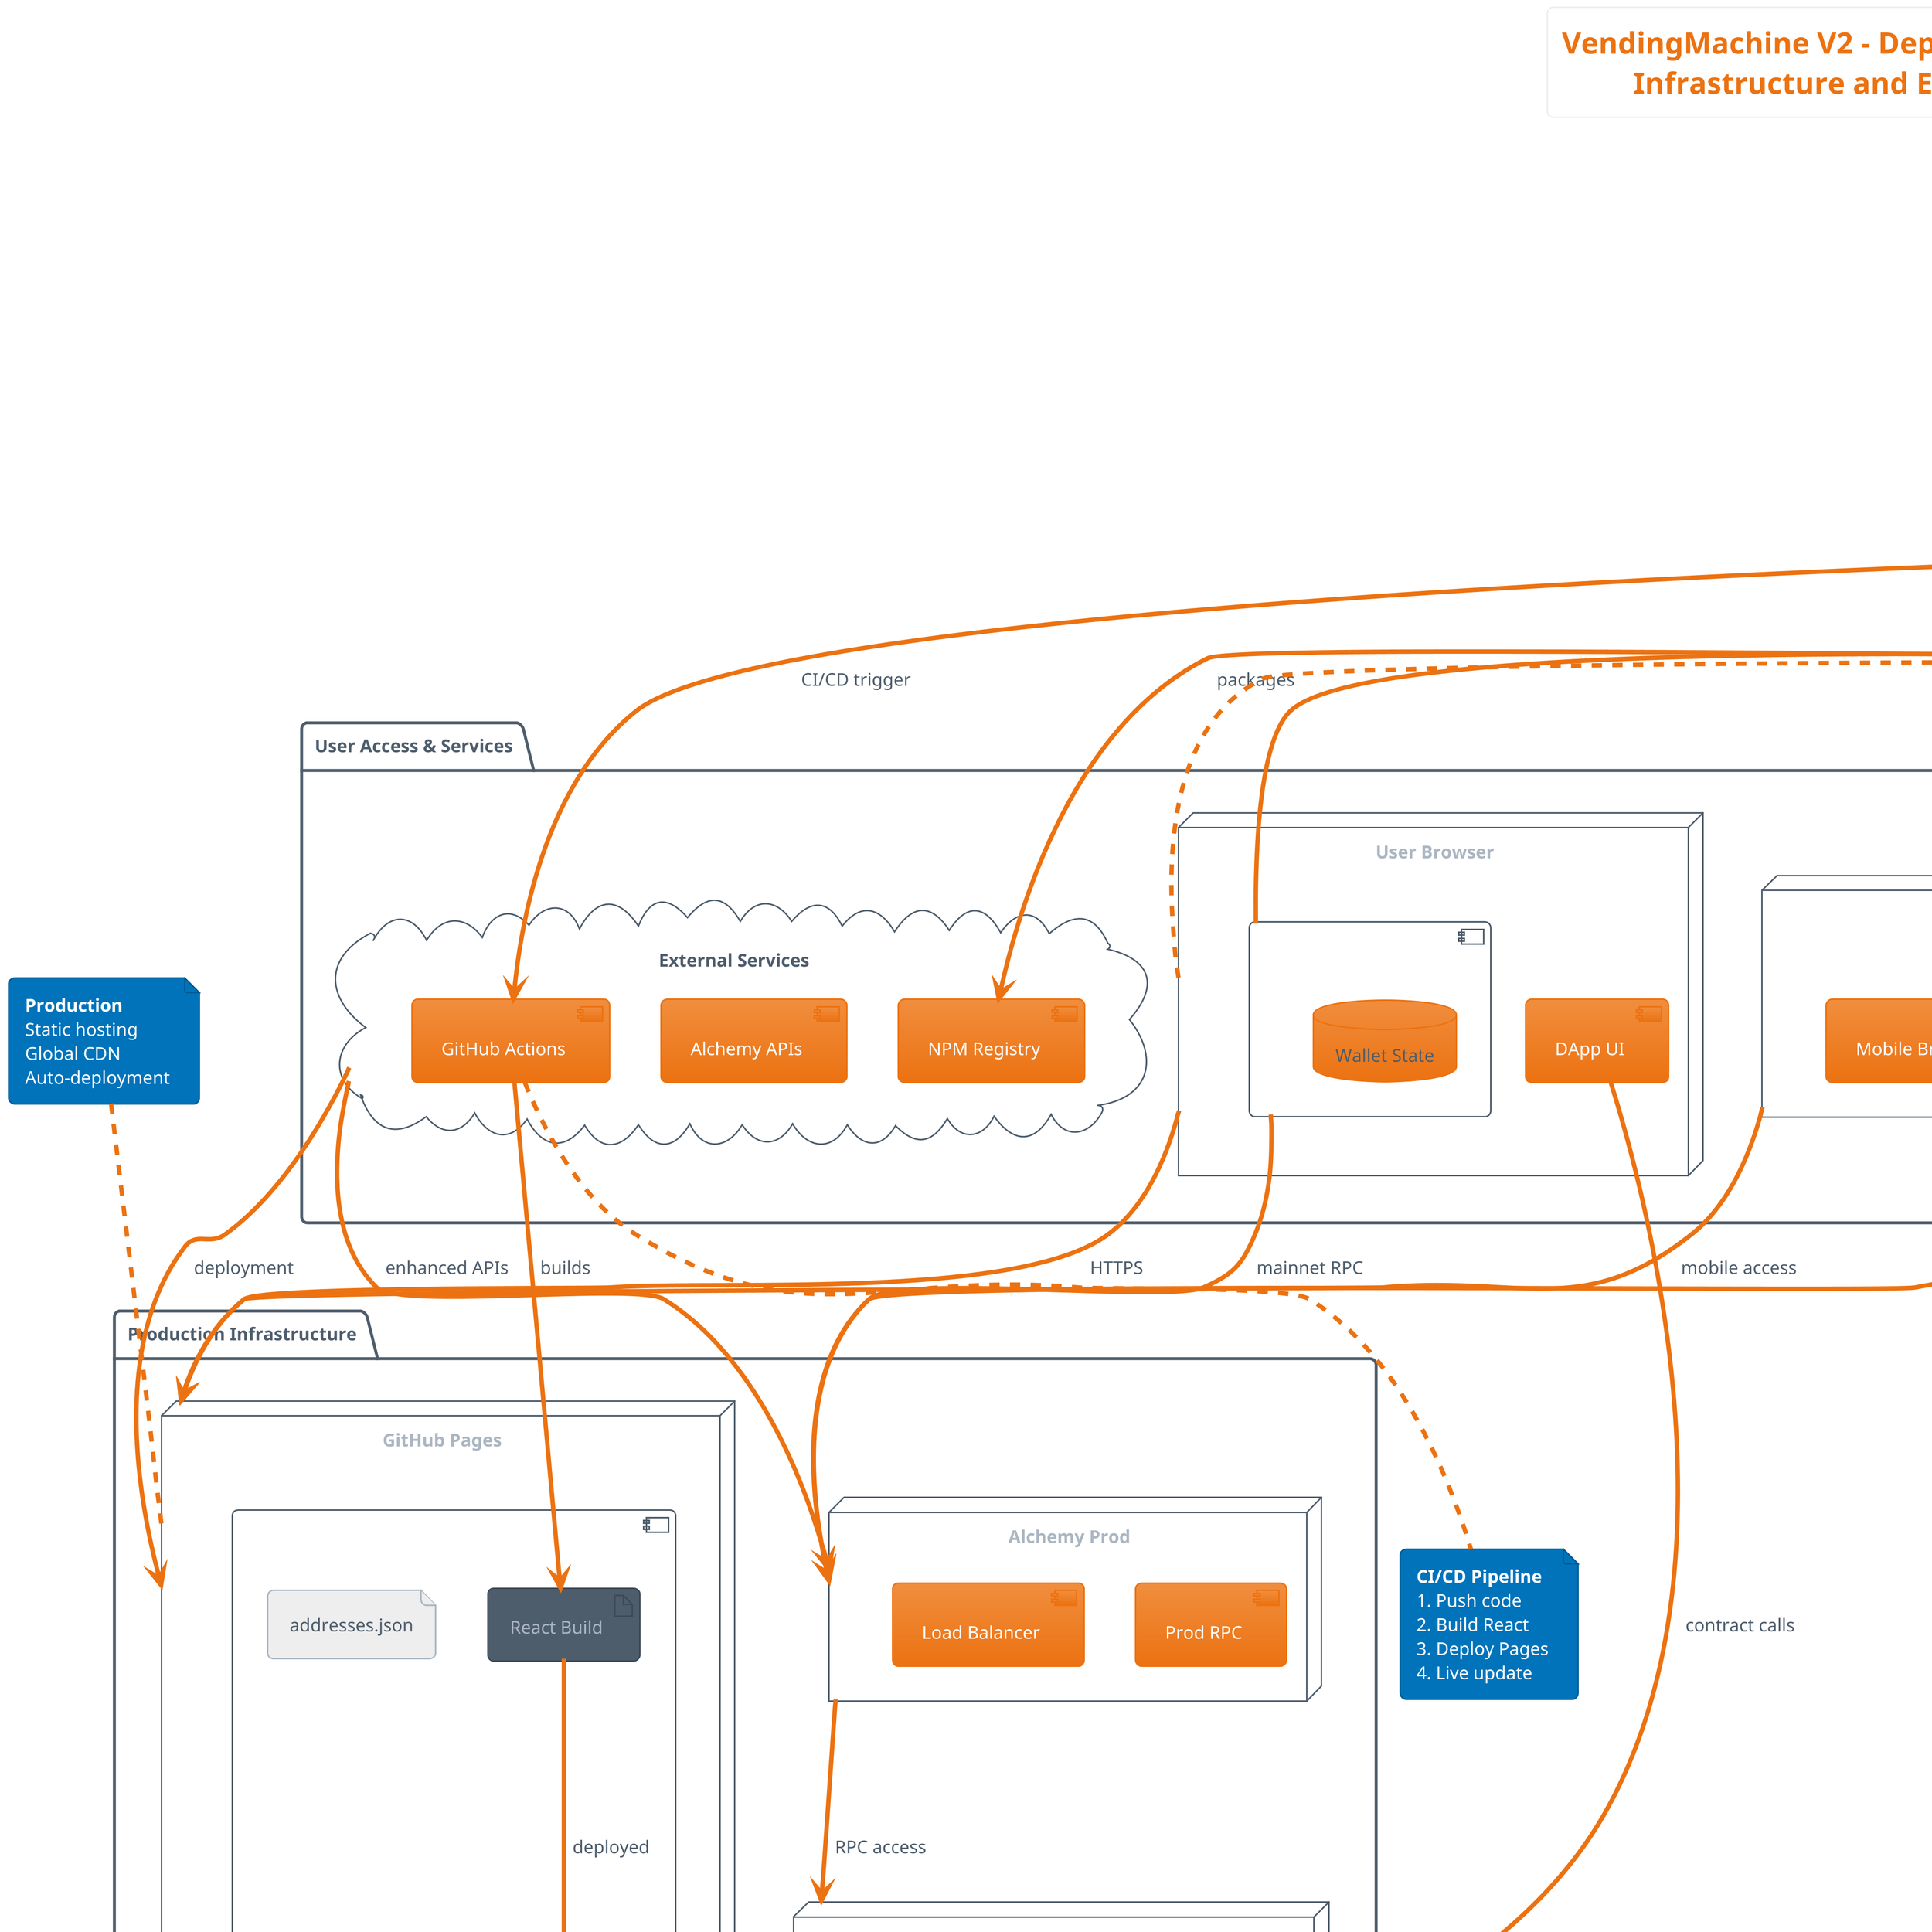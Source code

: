 @startuml VendingMachine_Deployment_A4
!theme aws-orange
skinparam backgroundColor rgba(255, 255, 255, 1)
skinparam dpi 300
skinparam maxMessageSize 150
skinparam wrapWidth 200
title VendingMachine V2 - Deployment Diagram\nInfrastructure and Environments

' Left Column - Development & Testing
package "Development & Testing" {
  node "Dev Machine" as DevMachine {
    component "Hardhat" as Hardhat
    artifact "Source Code" as SourceCode
    database "Local State" as LocalState
  }
  
  node "Sepolia Testnet" as Sepolia {
    component "Test Contracts" as TestContracts {
      artifact "V2 Proxy" as TestProxy
      artifact "V2 Impl" as TestImpl
    }
    database "Testnet State" as TestnetState
  }
  
  node "Alchemy Test" as AlchemyTest {
    component "Test RPC" as TestRPC
    database "Test Cache" as TestCache
  }
}

' Center Column - Production Infrastructure  
package "Production Infrastructure" {
  node "GitHub Pages" as GitHubPages {
    component "Static Host" as StaticHost {
      artifact "React Build" as ReactBuild
      file "addresses.json" as AddressesFile
    }
    component "CDN" as CDN
  }
  
  node "Ethereum Mainnet" as Mainnet {
    component "Prod Contracts" as ProdContracts {
      artifact "V2 Proxy" as ProdProxy  
      artifact "V2 Impl" as ProdImpl
    }
    database "Mainnet State" as MainnetState
  }
  
  node "Alchemy Prod" as AlchemyProd {
    component "Prod RPC" as ProdRPC
    component "Load Balancer" as LoadBalancer
  }
}

' Right Column - User Access & External Services
package "User Access & Services" {
  node "User Browser" as Browser {
    component "MetaMask" as MetaMask {
      database "Wallet State" as WalletState
    }
    component "DApp UI" as DAppUI
  }
  
  node "Mobile" as Mobile <<device>> {
    component "MetaMask Mobile" as MetaMaskMobile
    component "Mobile Browser" as MobileBrowser
  }
  
  cloud "External Services" as ExternalServices {
    component "GitHub Actions" as GitHubActions
    component "Alchemy APIs" as AlchemyAPIs
    component "NPM Registry" as NPMRegistry
  }
}

' Development Flow
DevMachine --> Sepolia : "deploy test"
Hardhat --> LocalState : "local dev"
SourceCode --> GitHubActions : "CI/CD trigger"

' Testing Infrastructure
TestContracts --> TestnetState : "stored in"
AlchemyTest --> Sepolia : "RPC access"
TestProxy --> TestImpl : "delegates"

' Production Flow
GitHubActions --> ReactBuild : "builds"
ReactBuild --> StaticHost : "deployed"
StaticHost --> CDN : "distributed"
ProdContracts --> MainnetState : "stored in"
AlchemyProd --> Mainnet : "RPC access"
ProdProxy --> ProdImpl : "delegates"

' User Interactions
Browser --> GitHubPages : "HTTPS"
MetaMask --> AlchemyProd : "mainnet RPC"
MetaMask --> AlchemyTest : "test RPC"
DAppUI --> ProdContracts : "contract calls"
Mobile --> GitHubPages : "mobile access"
MetaMaskMobile --> AlchemyProd : "mobile RPC"

' External Dependencies
ExternalServices --> AlchemyProd : "enhanced APIs"
ExternalServices --> GitHubPages : "deployment"
DevMachine --> NPMRegistry : "packages"

' Compact Notes
note top of DevMachine : **Development**\nLocal blockchain\nRapid testing\nGas optimization

note top of Sepolia : **Testing**\nPublic testnet\nUser validation\nIntegration tests

note top of GitHubPages : **Production**\nStatic hosting\nGlobal CDN\nAuto-deployment

note right of Browser : **User Access**\nWeb3 wallet\nCross-platform\nReal-time sync

note bottom of TestProxy : **UUPS Pattern**\nUpgradeable\nState preserved\nGas efficient

note bottom of GitHubActions : **CI/CD Pipeline**\n1. Push code\n2. Build React\n3. Deploy Pages\n4. Live update

@enduml